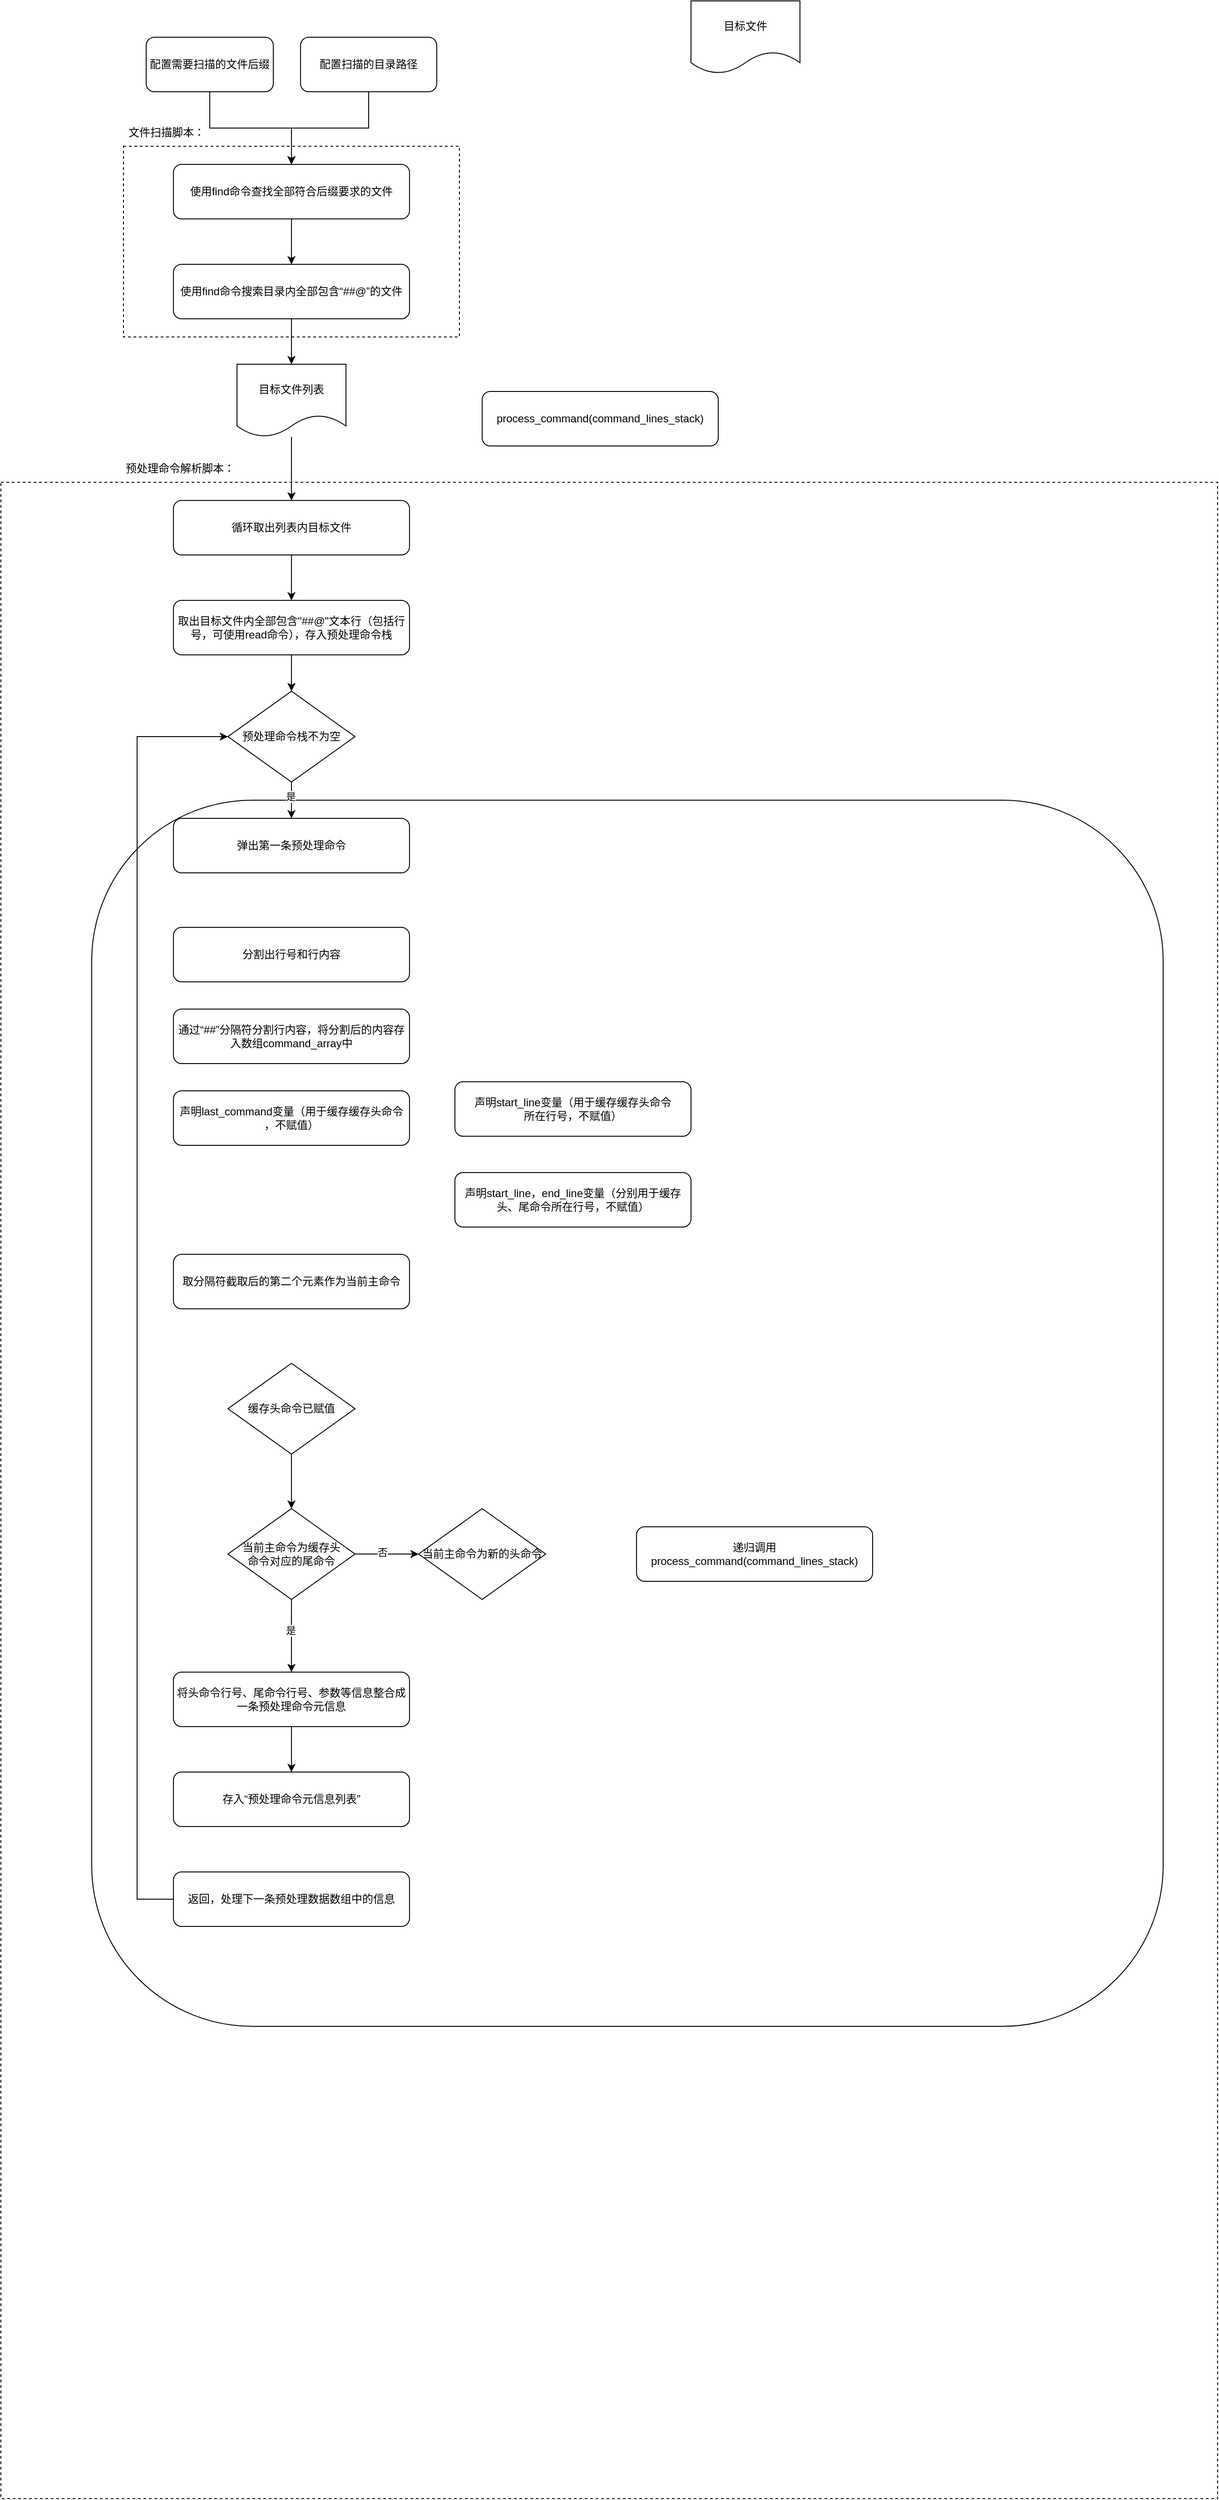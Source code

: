 <mxfile version="21.5.1" type="github">
  <diagram name="第 1 页" id="L_vSuMCrheH9UZkfo6jQ">
    <mxGraphModel dx="1781" dy="591" grid="1" gridSize="10" guides="1" tooltips="1" connect="1" arrows="1" fold="1" page="1" pageScale="1" pageWidth="827" pageHeight="1169" math="0" shadow="0">
      <root>
        <mxCell id="0" />
        <mxCell id="1" parent="0" />
        <mxCell id="4KZR_HS20SmPj8nSOGkS-19" value="" style="rounded=0;whiteSpace=wrap;html=1;dashed=1;" vertex="1" parent="1">
          <mxGeometry x="-600" y="640" width="1340" height="2220" as="geometry" />
        </mxCell>
        <mxCell id="4KZR_HS20SmPj8nSOGkS-38" value="" style="rounded=1;whiteSpace=wrap;html=1;" vertex="1" parent="1">
          <mxGeometry x="-500" y="990" width="1180" height="1350" as="geometry" />
        </mxCell>
        <mxCell id="4KZR_HS20SmPj8nSOGkS-15" value="" style="rounded=0;whiteSpace=wrap;html=1;dashed=1;" vertex="1" parent="1">
          <mxGeometry x="-465" y="270" width="370" height="210" as="geometry" />
        </mxCell>
        <mxCell id="4KZR_HS20SmPj8nSOGkS-1" value="目标文件" style="shape=document;whiteSpace=wrap;html=1;boundedLbl=1;" vertex="1" parent="1">
          <mxGeometry x="160" y="110" width="120" height="80" as="geometry" />
        </mxCell>
        <mxCell id="4KZR_HS20SmPj8nSOGkS-14" value="" style="edgeStyle=orthogonalEdgeStyle;rounded=0;orthogonalLoop=1;jettySize=auto;html=1;" edge="1" parent="1" source="4KZR_HS20SmPj8nSOGkS-4" target="4KZR_HS20SmPj8nSOGkS-13">
          <mxGeometry relative="1" as="geometry" />
        </mxCell>
        <mxCell id="4KZR_HS20SmPj8nSOGkS-4" value="使用find命令搜索目录内全部包含“##@”的文件" style="rounded=1;whiteSpace=wrap;html=1;" vertex="1" parent="1">
          <mxGeometry x="-410" y="400" width="260" height="60" as="geometry" />
        </mxCell>
        <mxCell id="4KZR_HS20SmPj8nSOGkS-17" style="edgeStyle=orthogonalEdgeStyle;rounded=0;orthogonalLoop=1;jettySize=auto;html=1;" edge="1" parent="1" source="4KZR_HS20SmPj8nSOGkS-7" target="4KZR_HS20SmPj8nSOGkS-8">
          <mxGeometry relative="1" as="geometry" />
        </mxCell>
        <mxCell id="4KZR_HS20SmPj8nSOGkS-7" value="配置需要扫描的文件后缀" style="rounded=1;whiteSpace=wrap;html=1;" vertex="1" parent="1">
          <mxGeometry x="-440" y="150" width="140" height="60" as="geometry" />
        </mxCell>
        <mxCell id="4KZR_HS20SmPj8nSOGkS-12" value="" style="edgeStyle=orthogonalEdgeStyle;rounded=0;orthogonalLoop=1;jettySize=auto;html=1;" edge="1" parent="1" source="4KZR_HS20SmPj8nSOGkS-8" target="4KZR_HS20SmPj8nSOGkS-4">
          <mxGeometry relative="1" as="geometry" />
        </mxCell>
        <mxCell id="4KZR_HS20SmPj8nSOGkS-8" value="使用find命令查找全部符合后缀要求的文件" style="rounded=1;whiteSpace=wrap;html=1;" vertex="1" parent="1">
          <mxGeometry x="-410" y="290" width="260" height="60" as="geometry" />
        </mxCell>
        <mxCell id="4KZR_HS20SmPj8nSOGkS-18" style="edgeStyle=orthogonalEdgeStyle;rounded=0;orthogonalLoop=1;jettySize=auto;html=1;entryX=0.5;entryY=0;entryDx=0;entryDy=0;" edge="1" parent="1" source="4KZR_HS20SmPj8nSOGkS-9" target="4KZR_HS20SmPj8nSOGkS-8">
          <mxGeometry relative="1" as="geometry" />
        </mxCell>
        <mxCell id="4KZR_HS20SmPj8nSOGkS-9" value="配置扫描的目录路径" style="rounded=1;whiteSpace=wrap;html=1;" vertex="1" parent="1">
          <mxGeometry x="-270" y="150" width="150" height="60" as="geometry" />
        </mxCell>
        <mxCell id="4KZR_HS20SmPj8nSOGkS-28" style="edgeStyle=orthogonalEdgeStyle;rounded=0;orthogonalLoop=1;jettySize=auto;html=1;" edge="1" parent="1" source="4KZR_HS20SmPj8nSOGkS-13" target="4KZR_HS20SmPj8nSOGkS-20">
          <mxGeometry relative="1" as="geometry" />
        </mxCell>
        <mxCell id="4KZR_HS20SmPj8nSOGkS-13" value="目标文件列表" style="shape=document;whiteSpace=wrap;html=1;boundedLbl=1;" vertex="1" parent="1">
          <mxGeometry x="-340" y="510" width="120" height="80" as="geometry" />
        </mxCell>
        <mxCell id="4KZR_HS20SmPj8nSOGkS-16" value="文件扫描脚本：" style="text;html=1;strokeColor=none;fillColor=none;align=center;verticalAlign=middle;whiteSpace=wrap;rounded=0;" vertex="1" parent="1">
          <mxGeometry x="-465" y="240" width="95" height="30" as="geometry" />
        </mxCell>
        <mxCell id="4KZR_HS20SmPj8nSOGkS-32" value="" style="edgeStyle=orthogonalEdgeStyle;rounded=0;orthogonalLoop=1;jettySize=auto;html=1;" edge="1" parent="1" source="4KZR_HS20SmPj8nSOGkS-20" target="4KZR_HS20SmPj8nSOGkS-22">
          <mxGeometry relative="1" as="geometry" />
        </mxCell>
        <mxCell id="4KZR_HS20SmPj8nSOGkS-20" value="循环取出列表内目标文件" style="rounded=1;whiteSpace=wrap;html=1;" vertex="1" parent="1">
          <mxGeometry x="-410" y="660" width="260" height="60" as="geometry" />
        </mxCell>
        <mxCell id="4KZR_HS20SmPj8nSOGkS-21" value="预处理命令解析脚本：" style="text;html=1;strokeColor=none;fillColor=none;align=center;verticalAlign=middle;whiteSpace=wrap;rounded=0;" vertex="1" parent="1">
          <mxGeometry x="-465" y="610" width="125" height="30" as="geometry" />
        </mxCell>
        <mxCell id="4KZR_HS20SmPj8nSOGkS-31" style="edgeStyle=orthogonalEdgeStyle;rounded=0;orthogonalLoop=1;jettySize=auto;html=1;" edge="1" parent="1" source="4KZR_HS20SmPj8nSOGkS-22" target="4KZR_HS20SmPj8nSOGkS-24">
          <mxGeometry relative="1" as="geometry" />
        </mxCell>
        <mxCell id="4KZR_HS20SmPj8nSOGkS-22" value="取出目标文件内全部包含&quot;##@&quot;文本行（包括行号，可使用read命令），存入预处理命令栈" style="rounded=1;whiteSpace=wrap;html=1;" vertex="1" parent="1">
          <mxGeometry x="-410" y="770" width="260" height="60" as="geometry" />
        </mxCell>
        <mxCell id="4KZR_HS20SmPj8nSOGkS-23" value="弹出第一条预处理命令" style="rounded=1;whiteSpace=wrap;html=1;" vertex="1" parent="1">
          <mxGeometry x="-410" y="1010" width="260" height="60" as="geometry" />
        </mxCell>
        <mxCell id="4KZR_HS20SmPj8nSOGkS-29" style="edgeStyle=orthogonalEdgeStyle;rounded=0;orthogonalLoop=1;jettySize=auto;html=1;" edge="1" parent="1" source="4KZR_HS20SmPj8nSOGkS-24" target="4KZR_HS20SmPj8nSOGkS-23">
          <mxGeometry relative="1" as="geometry" />
        </mxCell>
        <mxCell id="4KZR_HS20SmPj8nSOGkS-33" value="是" style="edgeLabel;html=1;align=center;verticalAlign=middle;resizable=0;points=[];" vertex="1" connectable="0" parent="4KZR_HS20SmPj8nSOGkS-29">
          <mxGeometry x="-0.2" y="2" relative="1" as="geometry">
            <mxPoint x="-3" as="offset" />
          </mxGeometry>
        </mxCell>
        <mxCell id="4KZR_HS20SmPj8nSOGkS-24" value="预处理命令栈不为空" style="rhombus;whiteSpace=wrap;html=1;" vertex="1" parent="1">
          <mxGeometry x="-350" y="870" width="140" height="100" as="geometry" />
        </mxCell>
        <mxCell id="4KZR_HS20SmPj8nSOGkS-34" value="分割出行号和行内容" style="rounded=1;whiteSpace=wrap;html=1;" vertex="1" parent="1">
          <mxGeometry x="-410" y="1130" width="260" height="60" as="geometry" />
        </mxCell>
        <mxCell id="4KZR_HS20SmPj8nSOGkS-35" value="通过“##”分隔符分割行内容，将分割后的内容存入数组command_array中" style="rounded=1;whiteSpace=wrap;html=1;" vertex="1" parent="1">
          <mxGeometry x="-410" y="1220" width="260" height="60" as="geometry" />
        </mxCell>
        <mxCell id="4KZR_HS20SmPj8nSOGkS-36" value="取分隔符截取后的第二个元素作为当前主命令" style="rounded=1;whiteSpace=wrap;html=1;" vertex="1" parent="1">
          <mxGeometry x="-410" y="1490" width="260" height="60" as="geometry" />
        </mxCell>
        <mxCell id="4KZR_HS20SmPj8nSOGkS-39" value="声明last_command变量（用于缓存缓存头命令&lt;span style=&quot;background-color: initial;&quot;&gt;&lt;br&gt;，不赋值）&lt;/span&gt;" style="rounded=1;whiteSpace=wrap;html=1;" vertex="1" parent="1">
          <mxGeometry x="-410" y="1310" width="260" height="60" as="geometry" />
        </mxCell>
        <mxCell id="4KZR_HS20SmPj8nSOGkS-43" style="edgeStyle=orthogonalEdgeStyle;rounded=0;orthogonalLoop=1;jettySize=auto;html=1;" edge="1" parent="1" source="4KZR_HS20SmPj8nSOGkS-40" target="4KZR_HS20SmPj8nSOGkS-41">
          <mxGeometry relative="1" as="geometry" />
        </mxCell>
        <mxCell id="4KZR_HS20SmPj8nSOGkS-40" value="缓存头命令已赋值" style="rhombus;whiteSpace=wrap;html=1;" vertex="1" parent="1">
          <mxGeometry x="-350" y="1610" width="140" height="100" as="geometry" />
        </mxCell>
        <mxCell id="4KZR_HS20SmPj8nSOGkS-49" style="edgeStyle=orthogonalEdgeStyle;rounded=0;orthogonalLoop=1;jettySize=auto;html=1;" edge="1" parent="1" source="4KZR_HS20SmPj8nSOGkS-41" target="4KZR_HS20SmPj8nSOGkS-42">
          <mxGeometry relative="1" as="geometry" />
        </mxCell>
        <mxCell id="4KZR_HS20SmPj8nSOGkS-50" value="否" style="edgeLabel;html=1;align=center;verticalAlign=middle;resizable=0;points=[];" vertex="1" connectable="0" parent="4KZR_HS20SmPj8nSOGkS-49">
          <mxGeometry x="-0.143" y="2" relative="1" as="geometry">
            <mxPoint as="offset" />
          </mxGeometry>
        </mxCell>
        <mxCell id="4KZR_HS20SmPj8nSOGkS-56" style="edgeStyle=orthogonalEdgeStyle;rounded=0;orthogonalLoop=1;jettySize=auto;html=1;" edge="1" parent="1" source="4KZR_HS20SmPj8nSOGkS-41" target="4KZR_HS20SmPj8nSOGkS-44">
          <mxGeometry relative="1" as="geometry" />
        </mxCell>
        <mxCell id="4KZR_HS20SmPj8nSOGkS-57" value="是" style="edgeLabel;html=1;align=center;verticalAlign=middle;resizable=0;points=[];" vertex="1" connectable="0" parent="4KZR_HS20SmPj8nSOGkS-56">
          <mxGeometry x="-0.15" y="1" relative="1" as="geometry">
            <mxPoint x="-2" as="offset" />
          </mxGeometry>
        </mxCell>
        <mxCell id="4KZR_HS20SmPj8nSOGkS-41" value="当前主命令为缓存头&lt;br&gt;命令对应的尾命令" style="rhombus;whiteSpace=wrap;html=1;" vertex="1" parent="1">
          <mxGeometry x="-350" y="1770" width="140" height="100" as="geometry" />
        </mxCell>
        <mxCell id="4KZR_HS20SmPj8nSOGkS-42" value="当前主命令为新的头命令" style="rhombus;whiteSpace=wrap;html=1;" vertex="1" parent="1">
          <mxGeometry x="-140" y="1770" width="140" height="100" as="geometry" />
        </mxCell>
        <mxCell id="4KZR_HS20SmPj8nSOGkS-58" style="edgeStyle=orthogonalEdgeStyle;rounded=0;orthogonalLoop=1;jettySize=auto;html=1;" edge="1" parent="1" source="4KZR_HS20SmPj8nSOGkS-44" target="4KZR_HS20SmPj8nSOGkS-45">
          <mxGeometry relative="1" as="geometry" />
        </mxCell>
        <mxCell id="4KZR_HS20SmPj8nSOGkS-44" value="将头命令行号、尾命令行号、参数等信息整合成一条预处理命令元信息" style="rounded=1;whiteSpace=wrap;html=1;" vertex="1" parent="1">
          <mxGeometry x="-410" y="1950" width="260" height="60" as="geometry" />
        </mxCell>
        <mxCell id="4KZR_HS20SmPj8nSOGkS-45" value="存入“预处理命令元信息列表”" style="rounded=1;whiteSpace=wrap;html=1;" vertex="1" parent="1">
          <mxGeometry x="-410" y="2060" width="260" height="60" as="geometry" />
        </mxCell>
        <mxCell id="4KZR_HS20SmPj8nSOGkS-47" style="edgeStyle=orthogonalEdgeStyle;rounded=0;orthogonalLoop=1;jettySize=auto;html=1;entryX=0;entryY=0.5;entryDx=0;entryDy=0;" edge="1" parent="1" source="4KZR_HS20SmPj8nSOGkS-46" target="4KZR_HS20SmPj8nSOGkS-24">
          <mxGeometry relative="1" as="geometry">
            <Array as="points">
              <mxPoint x="-450" y="2200" />
              <mxPoint x="-450" y="920" />
            </Array>
          </mxGeometry>
        </mxCell>
        <mxCell id="4KZR_HS20SmPj8nSOGkS-46" value="返回，处理下一条预处理数据数组中的信息" style="rounded=1;whiteSpace=wrap;html=1;" vertex="1" parent="1">
          <mxGeometry x="-410" y="2170" width="260" height="60" as="geometry" />
        </mxCell>
        <mxCell id="4KZR_HS20SmPj8nSOGkS-53" value="递归调用process_command(command_lines_stack)" style="rounded=1;whiteSpace=wrap;html=1;" vertex="1" parent="1">
          <mxGeometry x="100" y="1790" width="260" height="60" as="geometry" />
        </mxCell>
        <mxCell id="4KZR_HS20SmPj8nSOGkS-63" value="process_command(command_lines_stack&lt;span style=&quot;background-color: initial;&quot;&gt;)&lt;/span&gt;" style="rounded=1;whiteSpace=wrap;html=1;" vertex="1" parent="1">
          <mxGeometry x="-70" y="540" width="260" height="60" as="geometry" />
        </mxCell>
        <mxCell id="4KZR_HS20SmPj8nSOGkS-65" value="声明start_line&lt;span style=&quot;background-color: initial;&quot;&gt;变量（用于缓存缓存头命令&lt;/span&gt;&lt;br&gt;&lt;span style=&quot;background-color: initial;&quot;&gt;所在行号，不赋值）&lt;/span&gt;" style="rounded=1;whiteSpace=wrap;html=1;" vertex="1" parent="1">
          <mxGeometry x="-100" y="1300" width="260" height="60" as="geometry" />
        </mxCell>
        <mxCell id="4KZR_HS20SmPj8nSOGkS-66" value="声明start_line，end_line&lt;span style=&quot;background-color: initial;&quot;&gt;变量（分别用于缓存头、尾命令&lt;/span&gt;&lt;span style=&quot;background-color: initial;&quot;&gt;所在行号，不赋值）&lt;/span&gt;" style="rounded=1;whiteSpace=wrap;html=1;" vertex="1" parent="1">
          <mxGeometry x="-100" y="1400" width="260" height="60" as="geometry" />
        </mxCell>
      </root>
    </mxGraphModel>
  </diagram>
</mxfile>
